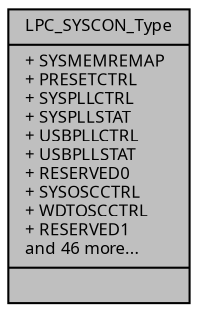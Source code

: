 digraph "LPC_SYSCON_Type"
{
  edge [fontname="Sans",fontsize="8",labelfontname="Sans",labelfontsize="8"];
  node [fontname="Sans",fontsize="8",shape=record];
  Node1 [label="{LPC_SYSCON_Type\n|+ SYSMEMREMAP\l+ PRESETCTRL\l+ SYSPLLCTRL\l+ SYSPLLSTAT\l+ USBPLLCTRL\l+ USBPLLSTAT\l+ RESERVED0\l+ SYSOSCCTRL\l+ WDTOSCCTRL\l+ RESERVED1\land 46 more...\l|}",height=0.2,width=0.4,color="black", fillcolor="grey75", style="filled", fontcolor="black"];
}
